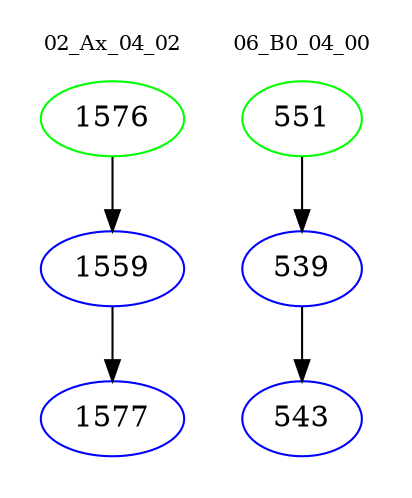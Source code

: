 digraph{
subgraph cluster_0 {
color = white
label = "02_Ax_04_02";
fontsize=10;
T0_1576 [label="1576", color="green"]
T0_1576 -> T0_1559 [color="black"]
T0_1559 [label="1559", color="blue"]
T0_1559 -> T0_1577 [color="black"]
T0_1577 [label="1577", color="blue"]
}
subgraph cluster_1 {
color = white
label = "06_B0_04_00";
fontsize=10;
T1_551 [label="551", color="green"]
T1_551 -> T1_539 [color="black"]
T1_539 [label="539", color="blue"]
T1_539 -> T1_543 [color="black"]
T1_543 [label="543", color="blue"]
}
}
